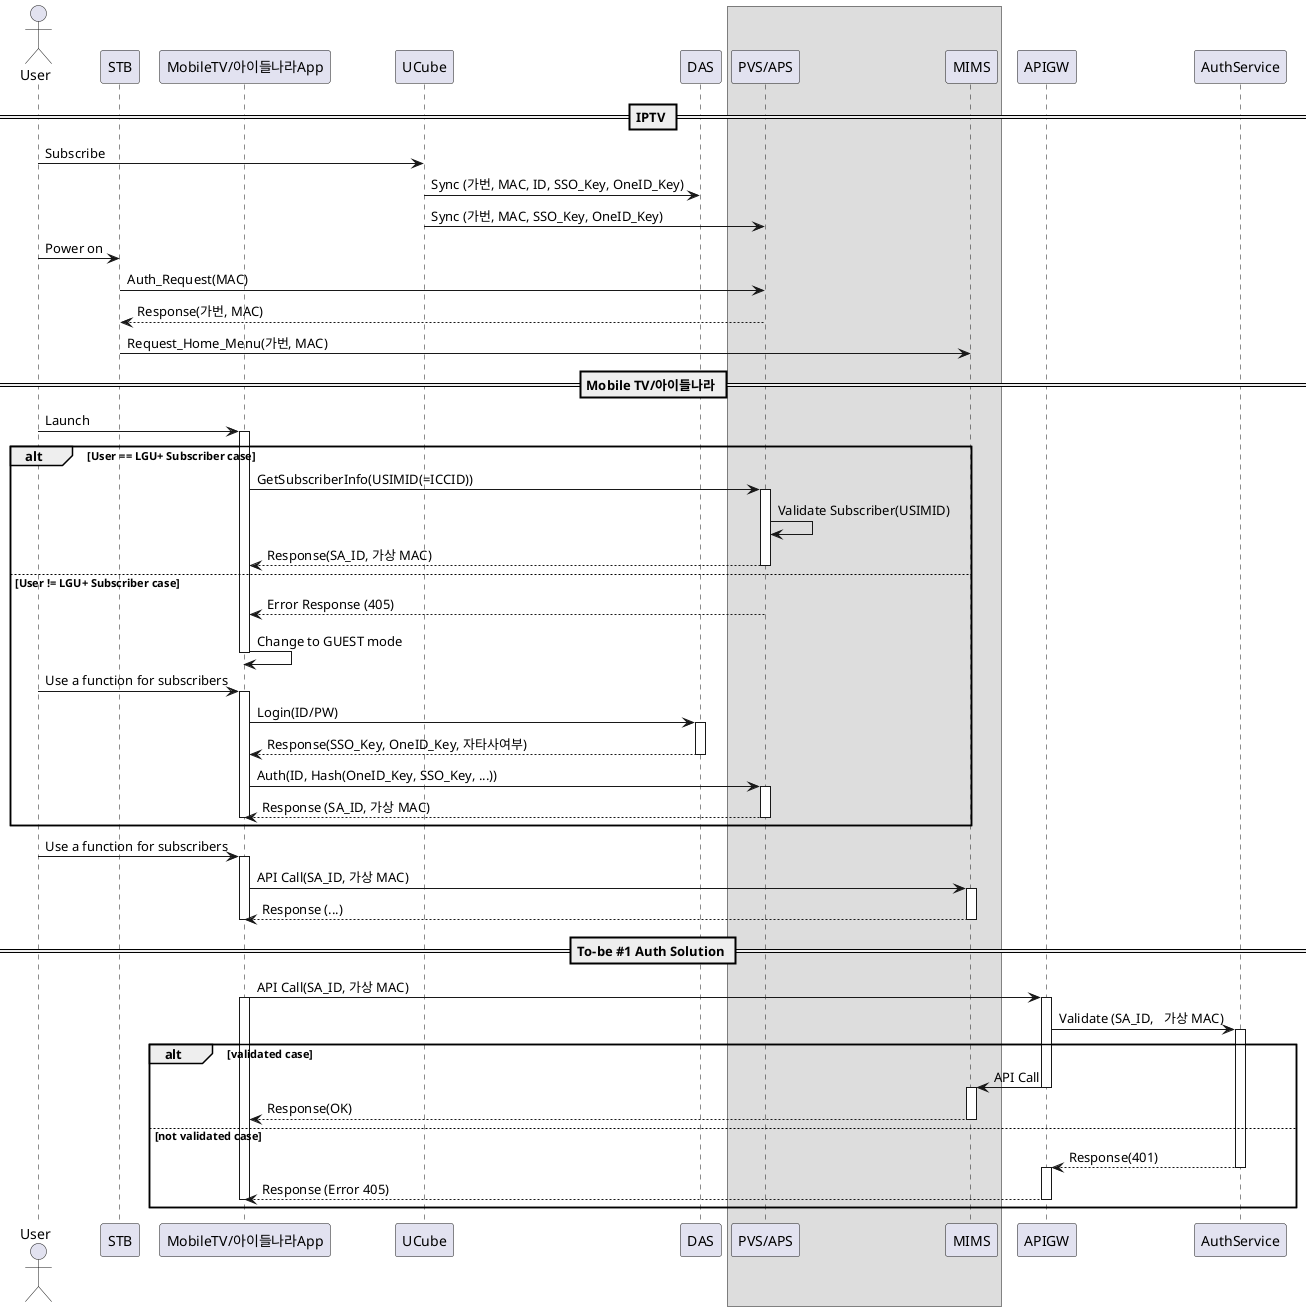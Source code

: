 

@startuml


Actor User
participant STB
participant MobileTV as "MobileTV/아이들나라App"

participant UCube
participant DAS

box
participant PVSAPS as "PVS/APS"
participant MIMS
end box

== IPTV ==

User -> UCube: Subscribe
UCube -> DAS: Sync (가번, MAC, ID, SSO_Key, OneID_Key)
UCube -> PVSAPS: Sync (가번, MAC, SSO_Key, OneID_Key)
User -> STB: Power on
STB -> PVSAPS: Auth_Request(MAC)
PVSAPS --> STB: Response(가번, MAC)
STB -> MIMS: Request_Home_Menu(가번, MAC)

== Mobile TV/아이들나라 ==
User -> MobileTV: Launch

activate MobileTV
alt User == LGU+ Subscriber case
MobileTV -> PVSAPS: GetSubscriberInfo(USIMID(=ICCID))
activate PVSAPS
PVSAPS -> PVSAPS: Validate Subscriber(USIMID)
MobileTV <-- PVSAPS: Response(SA_ID, 가상 MAC) 
deactivate PVSAPS

else User != LGU+ Subscriber case
MobileTV <-- PVSAPS: Error Response (405)
MobileTV -> MobileTV: Change to GUEST mode
deactivate MobileTV

User -> MobileTV: Use a function for subscribers
activate MobileTV
MobileTV -> DAS: Login(ID/PW)
activate DAS
MobileTV <-- DAS: Response(SSO_Key, OneID_Key, 자타사여부)
deactivate DAS
MobileTV -> PVSAPS: Auth(ID, Hash(OneID_Key, SSO_Key, ...))
activate PVSAPS
MobileTV <-- PVSAPS: Response (SA_ID, 가상 MAC)
deactivate PVSAPS

deactivate MobileTV
end

User -> MobileTV: Use a function for subscribers
activate MobileTV
MobileTV -> MIMS: API Call(SA_ID, 가상 MAC)
activate MIMS
MobileTV <-- MIMS: Response (...)
deactivate MobileTV
deactivate MIMS

== To-be #1 Auth Solution ==

MobileTV -> APIGW: API Call(SA_ID, 가상 MAC)
activate MobileTV
activate APIGW
APIGW -> AuthService: Validate (SA_ID,   가상 MAC)
activate AuthService
alt validated case 
APIGW -> MIMS: API Call 
deactivate APIGW
activate MIMS
MIMS --> MobileTV: Response(OK)
deactivate MIMS 


else not validated case 
AuthService --> APIGW: Response(401)
deactivate AuthService
activate APIGW
APIGW --> MobileTV: Response (Error 405)
deactivate APIGW
deactivate MobileTV
end


@enduml
